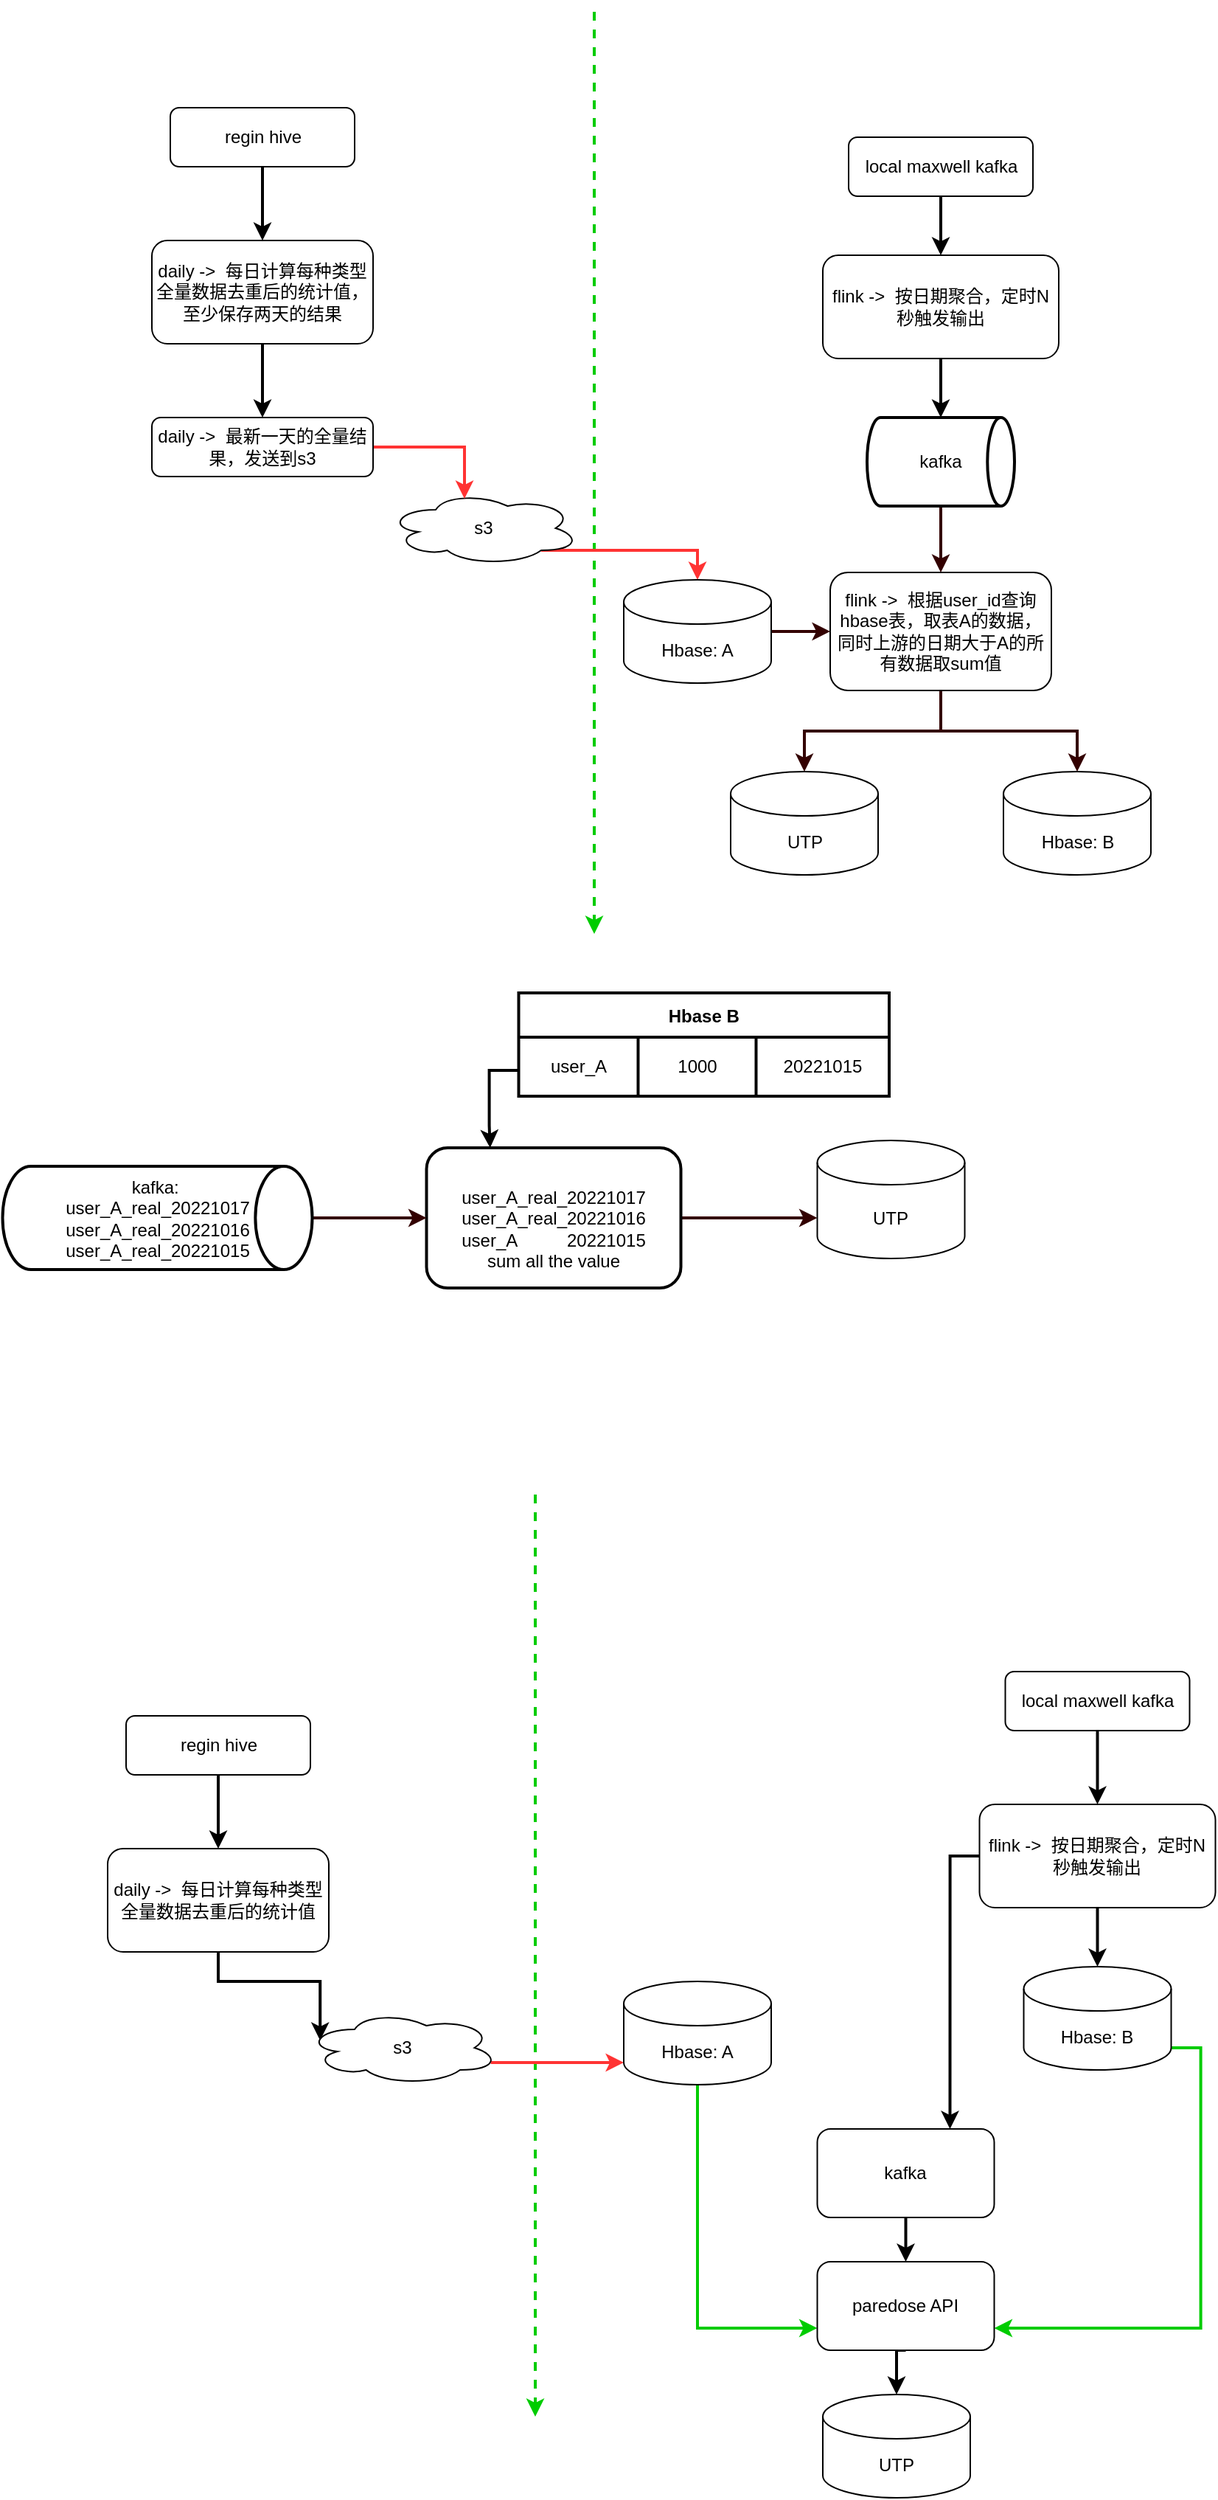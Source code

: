 <mxfile version="20.4.1" type="github">
  <diagram id="lKZjIByiZlXPRpi-Botg" name="第 1 页">
    <mxGraphModel dx="1234" dy="692" grid="1" gridSize="10" guides="1" tooltips="1" connect="1" arrows="1" fold="1" page="1" pageScale="1" pageWidth="1169" pageHeight="1654" math="0" shadow="0">
      <root>
        <mxCell id="0" />
        <mxCell id="1" parent="0" />
        <mxCell id="MG0zdi_hhvn_h3WvuUcr-1" value="" style="edgeStyle=none;orthogonalLoop=1;jettySize=auto;html=1;rounded=0;strokeWidth=2;dashed=1;strokeColor=#00CC00;" parent="1" edge="1">
          <mxGeometry width="80" relative="1" as="geometry">
            <mxPoint x="650" y="25" as="sourcePoint" />
            <mxPoint x="650" y="650" as="targetPoint" />
            <Array as="points" />
          </mxGeometry>
        </mxCell>
        <mxCell id="MG0zdi_hhvn_h3WvuUcr-6" style="edgeStyle=orthogonalEdgeStyle;rounded=0;orthogonalLoop=1;jettySize=auto;html=1;exitX=0.5;exitY=1;exitDx=0;exitDy=0;entryX=0.5;entryY=0;entryDx=0;entryDy=0;strokeWidth=2;" parent="1" source="MG0zdi_hhvn_h3WvuUcr-2" target="MG0zdi_hhvn_h3WvuUcr-4" edge="1">
          <mxGeometry relative="1" as="geometry" />
        </mxCell>
        <mxCell id="MG0zdi_hhvn_h3WvuUcr-2" value="regin hive" style="rounded=1;whiteSpace=wrap;html=1;" parent="1" vertex="1">
          <mxGeometry x="362.5" y="90" width="125" height="40" as="geometry" />
        </mxCell>
        <mxCell id="oHk_MaHtcIPB9RxffI-C-10" style="edgeStyle=orthogonalEdgeStyle;rounded=0;orthogonalLoop=1;jettySize=auto;html=1;exitX=0.5;exitY=1;exitDx=0;exitDy=0;entryX=0.5;entryY=0;entryDx=0;entryDy=0;strokeWidth=2;" edge="1" parent="1" source="MG0zdi_hhvn_h3WvuUcr-3" target="MG0zdi_hhvn_h3WvuUcr-18">
          <mxGeometry relative="1" as="geometry" />
        </mxCell>
        <mxCell id="MG0zdi_hhvn_h3WvuUcr-3" value="local maxwell kafka" style="rounded=1;whiteSpace=wrap;html=1;" parent="1" vertex="1">
          <mxGeometry x="822.5" y="110" width="125" height="40" as="geometry" />
        </mxCell>
        <mxCell id="MG0zdi_hhvn_h3WvuUcr-11" style="edgeStyle=orthogonalEdgeStyle;rounded=0;orthogonalLoop=1;jettySize=auto;html=1;exitX=0.5;exitY=1;exitDx=0;exitDy=0;entryX=0.5;entryY=0;entryDx=0;entryDy=0;strokeWidth=2;" parent="1" source="MG0zdi_hhvn_h3WvuUcr-4" target="MG0zdi_hhvn_h3WvuUcr-10" edge="1">
          <mxGeometry relative="1" as="geometry" />
        </mxCell>
        <mxCell id="MG0zdi_hhvn_h3WvuUcr-4" value="daily -&amp;gt;&amp;nbsp; 每日计算每种类型全量数据去重后的统计值，至少保存两天的结果" style="rounded=1;whiteSpace=wrap;html=1;" parent="1" vertex="1">
          <mxGeometry x="350" y="180" width="150" height="70" as="geometry" />
        </mxCell>
        <mxCell id="MG0zdi_hhvn_h3WvuUcr-28" style="edgeStyle=orthogonalEdgeStyle;rounded=0;orthogonalLoop=1;jettySize=auto;html=1;exitX=0.8;exitY=0.8;exitDx=0;exitDy=0;exitPerimeter=0;entryX=0.5;entryY=0;entryDx=0;entryDy=0;entryPerimeter=0;strokeColor=#FF3333;strokeWidth=2;" parent="1" source="MG0zdi_hhvn_h3WvuUcr-5" target="MG0zdi_hhvn_h3WvuUcr-16" edge="1">
          <mxGeometry relative="1" as="geometry" />
        </mxCell>
        <mxCell id="MG0zdi_hhvn_h3WvuUcr-5" value="s3" style="ellipse;shape=cloud;whiteSpace=wrap;html=1;" parent="1" vertex="1">
          <mxGeometry x="510" y="350" width="130" height="50" as="geometry" />
        </mxCell>
        <mxCell id="MG0zdi_hhvn_h3WvuUcr-13" style="edgeStyle=orthogonalEdgeStyle;rounded=0;orthogonalLoop=1;jettySize=auto;html=1;exitX=1;exitY=0.5;exitDx=0;exitDy=0;entryX=0.4;entryY=0.1;entryDx=0;entryDy=0;entryPerimeter=0;strokeWidth=2;strokeColor=#FF3333;" parent="1" source="MG0zdi_hhvn_h3WvuUcr-10" target="MG0zdi_hhvn_h3WvuUcr-5" edge="1">
          <mxGeometry relative="1" as="geometry" />
        </mxCell>
        <mxCell id="MG0zdi_hhvn_h3WvuUcr-10" value="daily -&amp;gt;&amp;nbsp; 最新一天的全量结果，发送到s3" style="rounded=1;whiteSpace=wrap;html=1;" parent="1" vertex="1">
          <mxGeometry x="350" y="300" width="150" height="40" as="geometry" />
        </mxCell>
        <mxCell id="MG0zdi_hhvn_h3WvuUcr-31" style="edgeStyle=orthogonalEdgeStyle;rounded=0;orthogonalLoop=1;jettySize=auto;html=1;exitX=1;exitY=0.5;exitDx=0;exitDy=0;exitPerimeter=0;entryX=0;entryY=0.5;entryDx=0;entryDy=0;strokeColor=#330000;strokeWidth=2;" parent="1" source="MG0zdi_hhvn_h3WvuUcr-16" target="MG0zdi_hhvn_h3WvuUcr-29" edge="1">
          <mxGeometry relative="1" as="geometry" />
        </mxCell>
        <mxCell id="MG0zdi_hhvn_h3WvuUcr-16" value="Hbase: A" style="shape=cylinder3;whiteSpace=wrap;html=1;boundedLbl=1;backgroundOutline=1;size=15;" parent="1" vertex="1">
          <mxGeometry x="670" y="410" width="100" height="70" as="geometry" />
        </mxCell>
        <mxCell id="MG0zdi_hhvn_h3WvuUcr-25" style="edgeStyle=orthogonalEdgeStyle;rounded=0;orthogonalLoop=1;jettySize=auto;html=1;exitX=0.5;exitY=1;exitDx=0;exitDy=0;strokeWidth=2;" parent="1" source="MG0zdi_hhvn_h3WvuUcr-18" target="MG0zdi_hhvn_h3WvuUcr-24" edge="1">
          <mxGeometry relative="1" as="geometry" />
        </mxCell>
        <mxCell id="MG0zdi_hhvn_h3WvuUcr-18" value="flink -&amp;gt;&amp;nbsp; 按日期聚合，定时N秒触发输出" style="rounded=1;whiteSpace=wrap;html=1;" parent="1" vertex="1">
          <mxGeometry x="805" y="190" width="160" height="70" as="geometry" />
        </mxCell>
        <mxCell id="MG0zdi_hhvn_h3WvuUcr-30" style="edgeStyle=orthogonalEdgeStyle;rounded=0;orthogonalLoop=1;jettySize=auto;html=1;exitX=0.5;exitY=1;exitDx=0;exitDy=0;exitPerimeter=0;strokeColor=#330000;strokeWidth=2;" parent="1" source="MG0zdi_hhvn_h3WvuUcr-24" target="MG0zdi_hhvn_h3WvuUcr-29" edge="1">
          <mxGeometry relative="1" as="geometry" />
        </mxCell>
        <mxCell id="MG0zdi_hhvn_h3WvuUcr-24" value="kafka" style="strokeWidth=2;html=1;shape=mxgraph.flowchart.direct_data;whiteSpace=wrap;" parent="1" vertex="1">
          <mxGeometry x="835" y="300" width="100" height="60" as="geometry" />
        </mxCell>
        <mxCell id="MG0zdi_hhvn_h3WvuUcr-35" style="edgeStyle=orthogonalEdgeStyle;rounded=0;orthogonalLoop=1;jettySize=auto;html=1;exitX=0.5;exitY=1;exitDx=0;exitDy=0;entryX=0.5;entryY=0;entryDx=0;entryDy=0;entryPerimeter=0;strokeColor=#330000;strokeWidth=2;" parent="1" source="MG0zdi_hhvn_h3WvuUcr-29" target="MG0zdi_hhvn_h3WvuUcr-34" edge="1">
          <mxGeometry relative="1" as="geometry" />
        </mxCell>
        <mxCell id="MG0zdi_hhvn_h3WvuUcr-36" style="edgeStyle=orthogonalEdgeStyle;rounded=0;orthogonalLoop=1;jettySize=auto;html=1;exitX=0.5;exitY=1;exitDx=0;exitDy=0;entryX=0.5;entryY=0;entryDx=0;entryDy=0;entryPerimeter=0;strokeColor=#330000;strokeWidth=2;" parent="1" source="MG0zdi_hhvn_h3WvuUcr-29" target="MG0zdi_hhvn_h3WvuUcr-33" edge="1">
          <mxGeometry relative="1" as="geometry" />
        </mxCell>
        <mxCell id="MG0zdi_hhvn_h3WvuUcr-29" value="flink -&amp;gt;&amp;nbsp; 根据user_id查询hbase表，取表A的数据，同时上游的日期大于A的所有数据取sum值" style="rounded=1;whiteSpace=wrap;html=1;" parent="1" vertex="1">
          <mxGeometry x="810" y="405" width="150" height="80" as="geometry" />
        </mxCell>
        <mxCell id="MG0zdi_hhvn_h3WvuUcr-33" value="Hbase: B" style="shape=cylinder3;whiteSpace=wrap;html=1;boundedLbl=1;backgroundOutline=1;size=15;" parent="1" vertex="1">
          <mxGeometry x="927.5" y="540" width="100" height="70" as="geometry" />
        </mxCell>
        <mxCell id="MG0zdi_hhvn_h3WvuUcr-34" value="UTP" style="shape=cylinder3;whiteSpace=wrap;html=1;boundedLbl=1;backgroundOutline=1;size=15;" parent="1" vertex="1">
          <mxGeometry x="742.5" y="540" width="100" height="70" as="geometry" />
        </mxCell>
        <mxCell id="oHk_MaHtcIPB9RxffI-C-12" style="edgeStyle=orthogonalEdgeStyle;rounded=0;orthogonalLoop=1;jettySize=auto;html=1;exitX=0;exitY=0.75;exitDx=0;exitDy=0;entryX=0.25;entryY=0;entryDx=0;entryDy=0;strokeWidth=2;" edge="1" parent="1" source="MG0zdi_hhvn_h3WvuUcr-80" target="MG0zdi_hhvn_h3WvuUcr-91">
          <mxGeometry relative="1" as="geometry" />
        </mxCell>
        <mxCell id="MG0zdi_hhvn_h3WvuUcr-80" value="Hbase B" style="shape=table;startSize=30;container=1;collapsible=0;childLayout=tableLayout;fontStyle=1;align=center;strokeWidth=2;" parent="1" vertex="1">
          <mxGeometry x="598.75" y="690" width="251.25" height="70" as="geometry" />
        </mxCell>
        <mxCell id="MG0zdi_hhvn_h3WvuUcr-81" value="" style="shape=tableRow;horizontal=0;startSize=0;swimlaneHead=0;swimlaneBody=0;top=0;left=0;bottom=0;right=0;collapsible=0;dropTarget=0;fillColor=none;points=[[0,0.5],[1,0.5]];portConstraint=eastwest;strokeWidth=2;" parent="MG0zdi_hhvn_h3WvuUcr-80" vertex="1">
          <mxGeometry y="30" width="251.25" height="40" as="geometry" />
        </mxCell>
        <mxCell id="MG0zdi_hhvn_h3WvuUcr-82" value="user_A" style="shape=partialRectangle;html=1;whiteSpace=wrap;connectable=0;fillColor=none;top=0;left=0;bottom=0;right=0;overflow=hidden;strokeWidth=2;" parent="MG0zdi_hhvn_h3WvuUcr-81" vertex="1">
          <mxGeometry width="81" height="40" as="geometry">
            <mxRectangle width="81" height="40" as="alternateBounds" />
          </mxGeometry>
        </mxCell>
        <mxCell id="MG0zdi_hhvn_h3WvuUcr-83" value="1000" style="shape=partialRectangle;html=1;whiteSpace=wrap;connectable=0;fillColor=none;top=0;left=0;bottom=0;right=0;overflow=hidden;strokeWidth=2;" parent="MG0zdi_hhvn_h3WvuUcr-81" vertex="1">
          <mxGeometry x="81" width="80" height="40" as="geometry">
            <mxRectangle width="80" height="40" as="alternateBounds" />
          </mxGeometry>
        </mxCell>
        <mxCell id="oHk_MaHtcIPB9RxffI-C-13" value="20221015" style="shape=partialRectangle;html=1;whiteSpace=wrap;connectable=0;fillColor=none;top=0;left=0;bottom=0;right=0;overflow=hidden;strokeWidth=2;" vertex="1" parent="MG0zdi_hhvn_h3WvuUcr-81">
          <mxGeometry x="161" width="90" height="40" as="geometry">
            <mxRectangle width="90" height="40" as="alternateBounds" />
          </mxGeometry>
        </mxCell>
        <mxCell id="MG0zdi_hhvn_h3WvuUcr-90" style="edgeStyle=orthogonalEdgeStyle;rounded=0;orthogonalLoop=1;jettySize=auto;html=1;exitX=1;exitY=0.5;exitDx=0;exitDy=0;dashed=1;strokeColor=#00CC00;strokeWidth=2;" parent="MG0zdi_hhvn_h3WvuUcr-80" source="MG0zdi_hhvn_h3WvuUcr-84" target="MG0zdi_hhvn_h3WvuUcr-84" edge="1">
          <mxGeometry relative="1" as="geometry" />
        </mxCell>
        <mxCell id="MG0zdi_hhvn_h3WvuUcr-102" style="edgeStyle=orthogonalEdgeStyle;rounded=0;orthogonalLoop=1;jettySize=auto;html=1;exitX=1;exitY=0.5;exitDx=0;exitDy=0;entryX=0;entryY=0;entryDx=0;entryDy=52.5;entryPerimeter=0;strokeColor=#330000;strokeWidth=2;" parent="1" source="MG0zdi_hhvn_h3WvuUcr-91" target="MG0zdi_hhvn_h3WvuUcr-100" edge="1">
          <mxGeometry relative="1" as="geometry" />
        </mxCell>
        <mxCell id="MG0zdi_hhvn_h3WvuUcr-91" value="&amp;nbsp;&lt;br&gt;user_A_real_20221017&lt;br&gt;user_A_real_20221016&lt;br&gt;user_A&amp;nbsp; &amp;nbsp; &amp;nbsp; &amp;nbsp; &amp;nbsp; 20221015&lt;br&gt;sum all the value" style="rounded=1;whiteSpace=wrap;html=1;strokeWidth=2;" parent="1" vertex="1">
          <mxGeometry x="536.25" y="795" width="172.5" height="95" as="geometry" />
        </mxCell>
        <mxCell id="MG0zdi_hhvn_h3WvuUcr-99" style="edgeStyle=orthogonalEdgeStyle;rounded=0;orthogonalLoop=1;jettySize=auto;html=1;exitX=1;exitY=0.5;exitDx=0;exitDy=0;exitPerimeter=0;entryX=0;entryY=0.5;entryDx=0;entryDy=0;strokeColor=#330000;strokeWidth=2;" parent="1" source="MG0zdi_hhvn_h3WvuUcr-98" target="MG0zdi_hhvn_h3WvuUcr-91" edge="1">
          <mxGeometry relative="1" as="geometry" />
        </mxCell>
        <mxCell id="MG0zdi_hhvn_h3WvuUcr-98" value="kafka:&amp;nbsp;&lt;br&gt;user_A_real_20221017&lt;br&gt;user_A_real_20221016&lt;br&gt;user_A_real_20221015" style="strokeWidth=2;html=1;shape=mxgraph.flowchart.direct_data;whiteSpace=wrap;align=center;" parent="1" vertex="1">
          <mxGeometry x="248.75" y="807.5" width="210" height="70" as="geometry" />
        </mxCell>
        <mxCell id="MG0zdi_hhvn_h3WvuUcr-100" value="UTP" style="shape=cylinder3;whiteSpace=wrap;html=1;boundedLbl=1;backgroundOutline=1;size=15;" parent="1" vertex="1">
          <mxGeometry x="801.25" y="790" width="100" height="80" as="geometry" />
        </mxCell>
        <mxCell id="oHk_MaHtcIPB9RxffI-C-11" style="edgeStyle=orthogonalEdgeStyle;rounded=0;orthogonalLoop=1;jettySize=auto;html=1;exitX=0;exitY=0.5;exitDx=0;exitDy=0;entryX=0.5;entryY=0;entryDx=0;entryDy=0;strokeWidth=2;" edge="1" parent="1" source="MG0zdi_hhvn_h3WvuUcr-87" target="MG0zdi_hhvn_h3WvuUcr-91">
          <mxGeometry relative="1" as="geometry" />
        </mxCell>
        <mxCell id="oHk_MaHtcIPB9RxffI-C-35" value="" style="edgeStyle=none;orthogonalLoop=1;jettySize=auto;html=1;rounded=0;strokeWidth=2;dashed=1;strokeColor=#00CC00;" edge="1" parent="1">
          <mxGeometry width="80" relative="1" as="geometry">
            <mxPoint x="610" y="1030" as="sourcePoint" />
            <mxPoint x="610" y="1655" as="targetPoint" />
            <Array as="points" />
          </mxGeometry>
        </mxCell>
        <mxCell id="oHk_MaHtcIPB9RxffI-C-36" style="edgeStyle=orthogonalEdgeStyle;rounded=0;orthogonalLoop=1;jettySize=auto;html=1;exitX=0.5;exitY=1;exitDx=0;exitDy=0;entryX=0.5;entryY=0;entryDx=0;entryDy=0;strokeWidth=2;" edge="1" parent="1" source="oHk_MaHtcIPB9RxffI-C-37" target="oHk_MaHtcIPB9RxffI-C-41">
          <mxGeometry relative="1" as="geometry" />
        </mxCell>
        <mxCell id="oHk_MaHtcIPB9RxffI-C-37" value="regin hive" style="rounded=1;whiteSpace=wrap;html=1;" vertex="1" parent="1">
          <mxGeometry x="332.5" y="1180" width="125" height="40" as="geometry" />
        </mxCell>
        <mxCell id="oHk_MaHtcIPB9RxffI-C-38" style="edgeStyle=orthogonalEdgeStyle;rounded=0;orthogonalLoop=1;jettySize=auto;html=1;exitX=0.5;exitY=1;exitDx=0;exitDy=0;entryX=0.5;entryY=0;entryDx=0;entryDy=0;strokeWidth=2;" edge="1" parent="1" source="oHk_MaHtcIPB9RxffI-C-39" target="oHk_MaHtcIPB9RxffI-C-49">
          <mxGeometry relative="1" as="geometry" />
        </mxCell>
        <mxCell id="oHk_MaHtcIPB9RxffI-C-39" value="local maxwell kafka" style="rounded=1;whiteSpace=wrap;html=1;" vertex="1" parent="1">
          <mxGeometry x="928.75" y="1150" width="125" height="40" as="geometry" />
        </mxCell>
        <mxCell id="oHk_MaHtcIPB9RxffI-C-63" style="edgeStyle=orthogonalEdgeStyle;rounded=0;orthogonalLoop=1;jettySize=auto;html=1;exitX=0.5;exitY=1;exitDx=0;exitDy=0;entryX=0.07;entryY=0.4;entryDx=0;entryDy=0;entryPerimeter=0;strokeWidth=2;" edge="1" parent="1" source="oHk_MaHtcIPB9RxffI-C-41" target="oHk_MaHtcIPB9RxffI-C-43">
          <mxGeometry relative="1" as="geometry" />
        </mxCell>
        <mxCell id="oHk_MaHtcIPB9RxffI-C-41" value="daily -&amp;gt;&amp;nbsp; 每日计算每种类型全量数据去重后的统计值" style="rounded=1;whiteSpace=wrap;html=1;" vertex="1" parent="1">
          <mxGeometry x="320" y="1270" width="150" height="70" as="geometry" />
        </mxCell>
        <mxCell id="oHk_MaHtcIPB9RxffI-C-64" style="edgeStyle=orthogonalEdgeStyle;rounded=0;orthogonalLoop=1;jettySize=auto;html=1;exitX=0.96;exitY=0.7;exitDx=0;exitDy=0;exitPerimeter=0;entryX=0;entryY=1;entryDx=0;entryDy=-15;entryPerimeter=0;strokeWidth=2;strokeColor=#FF3333;" edge="1" parent="1" source="oHk_MaHtcIPB9RxffI-C-43" target="oHk_MaHtcIPB9RxffI-C-47">
          <mxGeometry relative="1" as="geometry" />
        </mxCell>
        <mxCell id="oHk_MaHtcIPB9RxffI-C-43" value="s3" style="ellipse;shape=cloud;whiteSpace=wrap;html=1;" vertex="1" parent="1">
          <mxGeometry x="455" y="1380" width="130" height="50" as="geometry" />
        </mxCell>
        <mxCell id="oHk_MaHtcIPB9RxffI-C-65" style="edgeStyle=orthogonalEdgeStyle;rounded=0;orthogonalLoop=1;jettySize=auto;html=1;exitX=0.5;exitY=1;exitDx=0;exitDy=0;exitPerimeter=0;entryX=0;entryY=0.75;entryDx=0;entryDy=0;strokeColor=#00CC00;strokeWidth=2;" edge="1" parent="1" source="oHk_MaHtcIPB9RxffI-C-47" target="oHk_MaHtcIPB9RxffI-C-60">
          <mxGeometry relative="1" as="geometry" />
        </mxCell>
        <mxCell id="oHk_MaHtcIPB9RxffI-C-47" value="Hbase: A" style="shape=cylinder3;whiteSpace=wrap;html=1;boundedLbl=1;backgroundOutline=1;size=15;" vertex="1" parent="1">
          <mxGeometry x="670" y="1360" width="100" height="70" as="geometry" />
        </mxCell>
        <mxCell id="oHk_MaHtcIPB9RxffI-C-57" style="edgeStyle=orthogonalEdgeStyle;rounded=0;orthogonalLoop=1;jettySize=auto;html=1;exitX=0.5;exitY=1;exitDx=0;exitDy=0;entryX=0.5;entryY=0;entryDx=0;entryDy=0;entryPerimeter=0;strokeWidth=2;" edge="1" parent="1" source="oHk_MaHtcIPB9RxffI-C-49" target="oHk_MaHtcIPB9RxffI-C-55">
          <mxGeometry relative="1" as="geometry" />
        </mxCell>
        <mxCell id="oHk_MaHtcIPB9RxffI-C-59" style="edgeStyle=orthogonalEdgeStyle;rounded=0;orthogonalLoop=1;jettySize=auto;html=1;exitX=0;exitY=0.5;exitDx=0;exitDy=0;entryX=0.75;entryY=0;entryDx=0;entryDy=0;strokeWidth=2;" edge="1" parent="1" source="oHk_MaHtcIPB9RxffI-C-49" target="oHk_MaHtcIPB9RxffI-C-58">
          <mxGeometry relative="1" as="geometry" />
        </mxCell>
        <mxCell id="oHk_MaHtcIPB9RxffI-C-49" value="flink -&amp;gt;&amp;nbsp; 按日期聚合，定时N秒触发输出" style="rounded=1;whiteSpace=wrap;html=1;" vertex="1" parent="1">
          <mxGeometry x="911.25" y="1240" width="160" height="70" as="geometry" />
        </mxCell>
        <mxCell id="oHk_MaHtcIPB9RxffI-C-68" style="edgeStyle=orthogonalEdgeStyle;rounded=0;orthogonalLoop=1;jettySize=auto;html=1;exitX=1;exitY=1;exitDx=0;exitDy=-15;exitPerimeter=0;entryX=1;entryY=0.75;entryDx=0;entryDy=0;strokeColor=#00CC00;strokeWidth=2;" edge="1" parent="1" source="oHk_MaHtcIPB9RxffI-C-55" target="oHk_MaHtcIPB9RxffI-C-60">
          <mxGeometry relative="1" as="geometry" />
        </mxCell>
        <mxCell id="oHk_MaHtcIPB9RxffI-C-55" value="Hbase: B" style="shape=cylinder3;whiteSpace=wrap;html=1;boundedLbl=1;backgroundOutline=1;size=15;" vertex="1" parent="1">
          <mxGeometry x="941.25" y="1350" width="100" height="70" as="geometry" />
        </mxCell>
        <mxCell id="oHk_MaHtcIPB9RxffI-C-56" value="UTP" style="shape=cylinder3;whiteSpace=wrap;html=1;boundedLbl=1;backgroundOutline=1;size=15;" vertex="1" parent="1">
          <mxGeometry x="805" y="1640" width="100" height="70" as="geometry" />
        </mxCell>
        <mxCell id="oHk_MaHtcIPB9RxffI-C-61" style="edgeStyle=orthogonalEdgeStyle;rounded=0;orthogonalLoop=1;jettySize=auto;html=1;exitX=0.5;exitY=1;exitDx=0;exitDy=0;entryX=0.5;entryY=0;entryDx=0;entryDy=0;strokeWidth=2;" edge="1" parent="1" source="oHk_MaHtcIPB9RxffI-C-58" target="oHk_MaHtcIPB9RxffI-C-60">
          <mxGeometry relative="1" as="geometry" />
        </mxCell>
        <mxCell id="oHk_MaHtcIPB9RxffI-C-58" value="kafka" style="rounded=1;whiteSpace=wrap;html=1;" vertex="1" parent="1">
          <mxGeometry x="801.25" y="1460" width="120" height="60" as="geometry" />
        </mxCell>
        <mxCell id="oHk_MaHtcIPB9RxffI-C-62" style="edgeStyle=orthogonalEdgeStyle;rounded=0;orthogonalLoop=1;jettySize=auto;html=1;exitX=0.5;exitY=1;exitDx=0;exitDy=0;entryX=0.5;entryY=0;entryDx=0;entryDy=0;entryPerimeter=0;strokeWidth=2;" edge="1" parent="1" source="oHk_MaHtcIPB9RxffI-C-60" target="oHk_MaHtcIPB9RxffI-C-56">
          <mxGeometry relative="1" as="geometry" />
        </mxCell>
        <mxCell id="oHk_MaHtcIPB9RxffI-C-60" value="paredose API" style="rounded=1;whiteSpace=wrap;html=1;" vertex="1" parent="1">
          <mxGeometry x="801.25" y="1550" width="120" height="60" as="geometry" />
        </mxCell>
      </root>
    </mxGraphModel>
  </diagram>
</mxfile>
